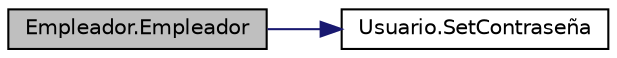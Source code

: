 digraph "Empleador.Empleador"
{
 // INTERACTIVE_SVG=YES
 // LATEX_PDF_SIZE
  edge [fontname="Helvetica",fontsize="10",labelfontname="Helvetica",labelfontsize="10"];
  node [fontname="Helvetica",fontsize="10",shape=record];
  rankdir="LR";
  Node1 [label="Empleador.Empleador",height=0.2,width=0.4,color="black", fillcolor="grey75", style="filled", fontcolor="black",tooltip="Crea una nueva instancia de la clase Empleador."];
  Node1 -> Node2 [color="midnightblue",fontsize="10",style="solid",fontname="Helvetica"];
  Node2 [label="Usuario.SetContraseña",height=0.2,width=0.4,color="black", fillcolor="white", style="filled",URL="$classUsuario.html#acdd577090315f498fa8565a4c3b22eb0",tooltip="Método para settear la contraseña."];
}
